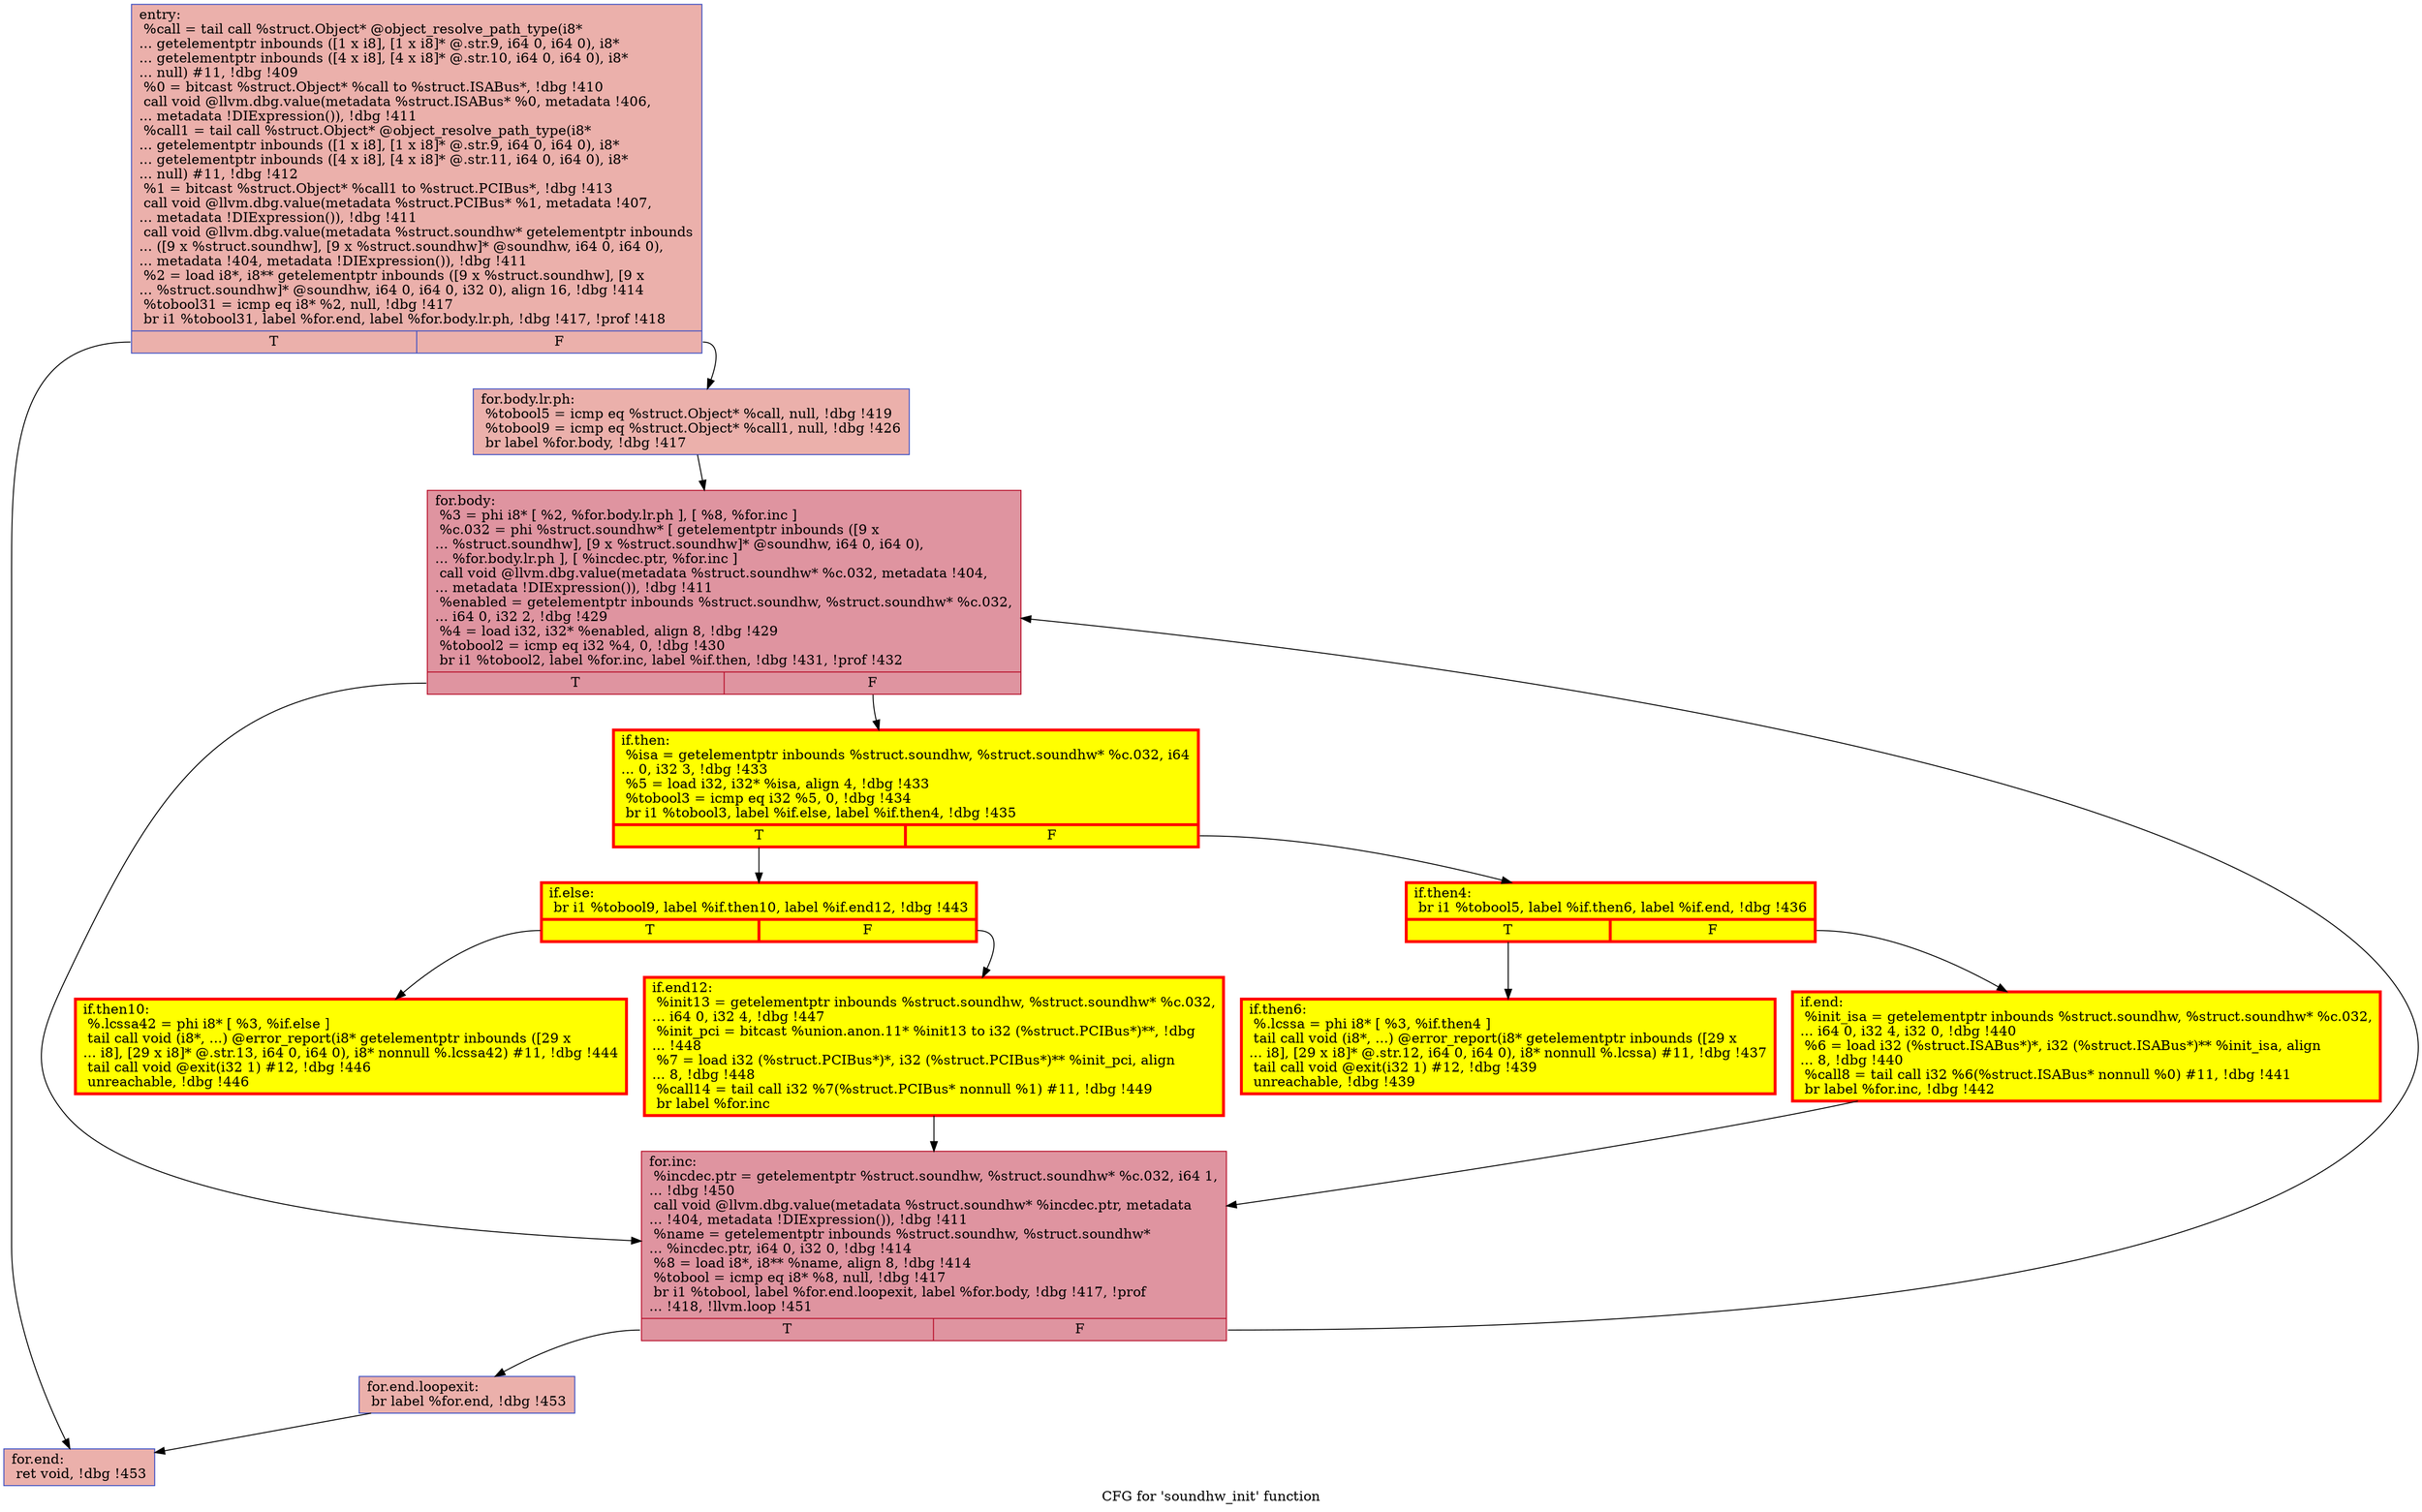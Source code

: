digraph "CFG for 'soundhw_init' function" {
	label="CFG for 'soundhw_init' function";

	Node0x5629f4eff0d0 [shape=record,color="#3d50c3ff", style=filled, fillcolor="#d24b4070",label="{entry:\l  %call = tail call %struct.Object* @object_resolve_path_type(i8*\l... getelementptr inbounds ([1 x i8], [1 x i8]* @.str.9, i64 0, i64 0), i8*\l... getelementptr inbounds ([4 x i8], [4 x i8]* @.str.10, i64 0, i64 0), i8*\l... null) #11, !dbg !409\l  %0 = bitcast %struct.Object* %call to %struct.ISABus*, !dbg !410\l  call void @llvm.dbg.value(metadata %struct.ISABus* %0, metadata !406,\l... metadata !DIExpression()), !dbg !411\l  %call1 = tail call %struct.Object* @object_resolve_path_type(i8*\l... getelementptr inbounds ([1 x i8], [1 x i8]* @.str.9, i64 0, i64 0), i8*\l... getelementptr inbounds ([4 x i8], [4 x i8]* @.str.11, i64 0, i64 0), i8*\l... null) #11, !dbg !412\l  %1 = bitcast %struct.Object* %call1 to %struct.PCIBus*, !dbg !413\l  call void @llvm.dbg.value(metadata %struct.PCIBus* %1, metadata !407,\l... metadata !DIExpression()), !dbg !411\l  call void @llvm.dbg.value(metadata %struct.soundhw* getelementptr inbounds\l... ([9 x %struct.soundhw], [9 x %struct.soundhw]* @soundhw, i64 0, i64 0),\l... metadata !404, metadata !DIExpression()), !dbg !411\l  %2 = load i8*, i8** getelementptr inbounds ([9 x %struct.soundhw], [9 x\l... %struct.soundhw]* @soundhw, i64 0, i64 0, i32 0), align 16, !dbg !414\l  %tobool31 = icmp eq i8* %2, null, !dbg !417\l  br i1 %tobool31, label %for.end, label %for.body.lr.ph, !dbg !417, !prof !418\l|{<s0>T|<s1>F}}"];
	Node0x5629f4eff0d0:s0 -> Node0x5629f4ec19d0;
	Node0x5629f4eff0d0:s1 -> Node0x5629f4ffb6e0;
	Node0x5629f4ffb6e0 [shape=record,color="#3d50c3ff", style=filled, fillcolor="#d24b4070",label="{for.body.lr.ph:                                   \l  %tobool5 = icmp eq %struct.Object* %call, null, !dbg !419\l  %tobool9 = icmp eq %struct.Object* %call1, null, !dbg !426\l  br label %for.body, !dbg !417\l}"];
	Node0x5629f4ffb6e0 -> Node0x5629f4ef0060;
	Node0x5629f4ef0060 [shape=record,color="#b70d28ff", style=filled, fillcolor="#b70d2870",label="{for.body:                                         \l  %3 = phi i8* [ %2, %for.body.lr.ph ], [ %8, %for.inc ]\l  %c.032 = phi %struct.soundhw* [ getelementptr inbounds ([9 x\l... %struct.soundhw], [9 x %struct.soundhw]* @soundhw, i64 0, i64 0),\l... %for.body.lr.ph ], [ %incdec.ptr, %for.inc ]\l  call void @llvm.dbg.value(metadata %struct.soundhw* %c.032, metadata !404,\l... metadata !DIExpression()), !dbg !411\l  %enabled = getelementptr inbounds %struct.soundhw, %struct.soundhw* %c.032,\l... i64 0, i32 2, !dbg !429\l  %4 = load i32, i32* %enabled, align 8, !dbg !429\l  %tobool2 = icmp eq i32 %4, 0, !dbg !430\l  br i1 %tobool2, label %for.inc, label %if.then, !dbg !431, !prof !432\l|{<s0>T|<s1>F}}"];
	Node0x5629f4ef0060:s0 -> Node0x5629f4eeffb0;
	Node0x5629f4ef0060:s1 -> Node0x5629f4ef0570;
	Node0x5629f4ef0570 [shape=record,penwidth=3.0, style="filled", color="red", fillcolor="yellow",label="{if.then:                                          \l  %isa = getelementptr inbounds %struct.soundhw, %struct.soundhw* %c.032, i64\l... 0, i32 3, !dbg !433\l  %5 = load i32, i32* %isa, align 4, !dbg !433\l  %tobool3 = icmp eq i32 %5, 0, !dbg !434\l  br i1 %tobool3, label %if.else, label %if.then4, !dbg !435\l|{<s0>T|<s1>F}}"];
	Node0x5629f4ef0570:s0 -> Node0x5629f4f048e0;
	Node0x5629f4ef0570:s1 -> Node0x5629f4f04800;
	Node0x5629f4f04800 [shape=record,penwidth=3.0, style="filled", color="red", fillcolor="yellow",label="{if.then4:                                         \l  br i1 %tobool5, label %if.then6, label %if.end, !dbg !436\l|{<s0>T|<s1>F}}"];
	Node0x5629f4f04800:s0 -> Node0x5629f4f04e10;
	Node0x5629f4f04800:s1 -> Node0x5629f4f04e60;
	Node0x5629f4f04e10 [shape=record,penwidth=3.0, style="filled", color="red", fillcolor="yellow",label="{if.then6:                                         \l  %.lcssa = phi i8* [ %3, %if.then4 ]\l  tail call void (i8*, ...) @error_report(i8* getelementptr inbounds ([29 x\l... i8], [29 x i8]* @.str.12, i64 0, i64 0), i8* nonnull %.lcssa) #11, !dbg !437\l  tail call void @exit(i32 1) #12, !dbg !439\l  unreachable, !dbg !439\l}"];
	Node0x5629f4f04e60 [shape=record,penwidth=3.0, style="filled", color="red", fillcolor="yellow",label="{if.end:                                           \l  %init_isa = getelementptr inbounds %struct.soundhw, %struct.soundhw* %c.032,\l... i64 0, i32 4, i32 0, !dbg !440\l  %6 = load i32 (%struct.ISABus*)*, i32 (%struct.ISABus*)** %init_isa, align\l... 8, !dbg !440\l  %call8 = tail call i32 %6(%struct.ISABus* nonnull %0) #11, !dbg !441\l  br label %for.inc, !dbg !442\l}"];
	Node0x5629f4f04e60 -> Node0x5629f4eeffb0;
	Node0x5629f4f048e0 [shape=record,penwidth=3.0, style="filled", color="red", fillcolor="yellow",label="{if.else:                                          \l  br i1 %tobool9, label %if.then10, label %if.end12, !dbg !443\l|{<s0>T|<s1>F}}"];
	Node0x5629f4f048e0:s0 -> Node0x5629f4f05790;
	Node0x5629f4f048e0:s1 -> Node0x5629f4f06140;
	Node0x5629f4f05790 [shape=record,penwidth=3.0, style="filled", color="red", fillcolor="yellow",label="{if.then10:                                        \l  %.lcssa42 = phi i8* [ %3, %if.else ]\l  tail call void (i8*, ...) @error_report(i8* getelementptr inbounds ([29 x\l... i8], [29 x i8]* @.str.13, i64 0, i64 0), i8* nonnull %.lcssa42) #11, !dbg !444\l  tail call void @exit(i32 1) #12, !dbg !446\l  unreachable, !dbg !446\l}"];
	Node0x5629f4f06140 [shape=record,penwidth=3.0, style="filled", color="red", fillcolor="yellow",label="{if.end12:                                         \l  %init13 = getelementptr inbounds %struct.soundhw, %struct.soundhw* %c.032,\l... i64 0, i32 4, !dbg !447\l  %init_pci = bitcast %union.anon.11* %init13 to i32 (%struct.PCIBus*)**, !dbg\l... !448\l  %7 = load i32 (%struct.PCIBus*)*, i32 (%struct.PCIBus*)** %init_pci, align\l... 8, !dbg !448\l  %call14 = tail call i32 %7(%struct.PCIBus* nonnull %1) #11, !dbg !449\l  br label %for.inc\l}"];
	Node0x5629f4f06140 -> Node0x5629f4eeffb0;
	Node0x5629f4eeffb0 [shape=record,color="#b70d28ff", style=filled, fillcolor="#b70d2870",label="{for.inc:                                          \l  %incdec.ptr = getelementptr %struct.soundhw, %struct.soundhw* %c.032, i64 1,\l... !dbg !450\l  call void @llvm.dbg.value(metadata %struct.soundhw* %incdec.ptr, metadata\l... !404, metadata !DIExpression()), !dbg !411\l  %name = getelementptr inbounds %struct.soundhw, %struct.soundhw*\l... %incdec.ptr, i64 0, i32 0, !dbg !414\l  %8 = load i8*, i8** %name, align 8, !dbg !414\l  %tobool = icmp eq i8* %8, null, !dbg !417\l  br i1 %tobool, label %for.end.loopexit, label %for.body, !dbg !417, !prof\l... !418, !llvm.loop !451\l|{<s0>T|<s1>F}}"];
	Node0x5629f4eeffb0:s0 -> Node0x5629f501c1d0;
	Node0x5629f4eeffb0:s1 -> Node0x5629f4ef0060;
	Node0x5629f501c1d0 [shape=record,color="#3d50c3ff", style=filled, fillcolor="#d24b4070",label="{for.end.loopexit:                                 \l  br label %for.end, !dbg !453\l}"];
	Node0x5629f501c1d0 -> Node0x5629f4ec19d0;
	Node0x5629f4ec19d0 [shape=record,color="#3d50c3ff", style=filled, fillcolor="#d24b4070",label="{for.end:                                          \l  ret void, !dbg !453\l}"];
}
